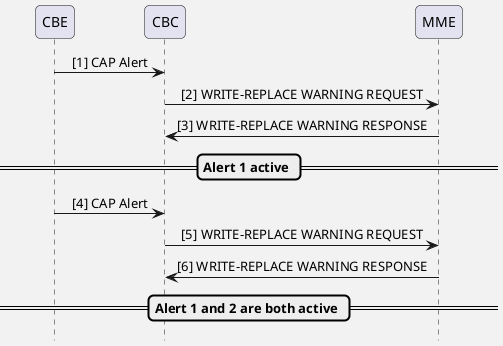 @startuml
hide footbox
skinparam Shadowing false
skinparam BackgroundColor #f2f2f2
skinparam SequenceGroupBodyBackgroundColor transparent
skinparam roundcorner 10
skinparam ParticipantPadding 30
skinparam BoxPadding 10
skinparam SequenceGroupBorderColor #a0a0ff
skinparam SequenceMessageAlign center

participant CBE as cbe
participant CBC as cbc
participant MME as mme

cbe -> cbc: [1] CAP Alert
cbc -> mme: [2] WRITE-REPLACE WARNING REQUEST
mme -> cbc: [3] WRITE-REPLACE WARNING RESPONSE
== Alert 1 active ==
cbe -> cbc: [4] CAP Alert
cbc -> mme: [5] WRITE-REPLACE WARNING REQUEST
mme -> cbc: [6] WRITE-REPLACE WARNING RESPONSE
== Alert 1 and 2 are both active ==
@enduml
